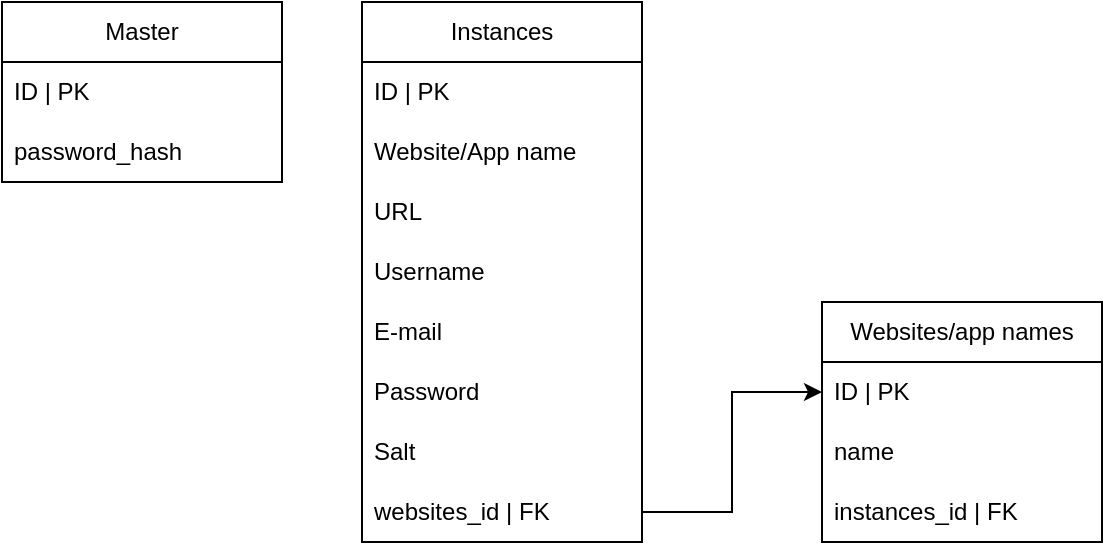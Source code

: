 <mxfile version="24.7.17">
  <diagram id="C5RBs43oDa-KdzZeNtuy" name="Page-1">
    <mxGraphModel dx="1290" dy="1804" grid="1" gridSize="10" guides="1" tooltips="1" connect="1" arrows="1" fold="1" page="1" pageScale="1" pageWidth="827" pageHeight="1169" math="0" shadow="0">
      <root>
        <mxCell id="WIyWlLk6GJQsqaUBKTNV-0" />
        <mxCell id="WIyWlLk6GJQsqaUBKTNV-1" parent="WIyWlLk6GJQsqaUBKTNV-0" />
        <mxCell id="4jaw5dQhnTIvLT8_RfIg-0" value="Websites/app names" style="swimlane;fontStyle=0;childLayout=stackLayout;horizontal=1;startSize=30;horizontalStack=0;resizeParent=1;resizeParentMax=0;resizeLast=0;collapsible=1;marginBottom=0;whiteSpace=wrap;html=1;" parent="WIyWlLk6GJQsqaUBKTNV-1" vertex="1">
          <mxGeometry x="550" y="90" width="140" height="120" as="geometry" />
        </mxCell>
        <mxCell id="4jaw5dQhnTIvLT8_RfIg-1" value="ID | PK" style="text;strokeColor=none;fillColor=none;align=left;verticalAlign=middle;spacingLeft=4;spacingRight=4;overflow=hidden;points=[[0,0.5],[1,0.5]];portConstraint=eastwest;rotatable=0;whiteSpace=wrap;html=1;" parent="4jaw5dQhnTIvLT8_RfIg-0" vertex="1">
          <mxGeometry y="30" width="140" height="30" as="geometry" />
        </mxCell>
        <mxCell id="4jaw5dQhnTIvLT8_RfIg-2" value="name" style="text;strokeColor=none;fillColor=none;align=left;verticalAlign=middle;spacingLeft=4;spacingRight=4;overflow=hidden;points=[[0,0.5],[1,0.5]];portConstraint=eastwest;rotatable=0;whiteSpace=wrap;html=1;" parent="4jaw5dQhnTIvLT8_RfIg-0" vertex="1">
          <mxGeometry y="60" width="140" height="30" as="geometry" />
        </mxCell>
        <mxCell id="4jaw5dQhnTIvLT8_RfIg-3" value="instances_id | FK" style="text;strokeColor=none;fillColor=none;align=left;verticalAlign=middle;spacingLeft=4;spacingRight=4;overflow=hidden;points=[[0,0.5],[1,0.5]];portConstraint=eastwest;rotatable=0;whiteSpace=wrap;html=1;" parent="4jaw5dQhnTIvLT8_RfIg-0" vertex="1">
          <mxGeometry y="90" width="140" height="30" as="geometry" />
        </mxCell>
        <mxCell id="4jaw5dQhnTIvLT8_RfIg-4" value="Instances" style="swimlane;fontStyle=0;childLayout=stackLayout;horizontal=1;startSize=30;horizontalStack=0;resizeParent=1;resizeParentMax=0;resizeLast=0;collapsible=1;marginBottom=0;whiteSpace=wrap;html=1;" parent="WIyWlLk6GJQsqaUBKTNV-1" vertex="1">
          <mxGeometry x="320" y="-60" width="140" height="270" as="geometry">
            <mxRectangle x="320" y="160" width="90" height="30" as="alternateBounds" />
          </mxGeometry>
        </mxCell>
        <mxCell id="4jaw5dQhnTIvLT8_RfIg-5" value="ID | PK" style="text;strokeColor=none;fillColor=none;align=left;verticalAlign=middle;spacingLeft=4;spacingRight=4;overflow=hidden;points=[[0,0.5],[1,0.5]];portConstraint=eastwest;rotatable=0;whiteSpace=wrap;html=1;" parent="4jaw5dQhnTIvLT8_RfIg-4" vertex="1">
          <mxGeometry y="30" width="140" height="30" as="geometry" />
        </mxCell>
        <mxCell id="4jaw5dQhnTIvLT8_RfIg-6" value="Website/App name" style="text;strokeColor=none;fillColor=none;align=left;verticalAlign=middle;spacingLeft=4;spacingRight=4;overflow=hidden;points=[[0,0.5],[1,0.5]];portConstraint=eastwest;rotatable=0;whiteSpace=wrap;html=1;" parent="4jaw5dQhnTIvLT8_RfIg-4" vertex="1">
          <mxGeometry y="60" width="140" height="30" as="geometry" />
        </mxCell>
        <mxCell id="4jaw5dQhnTIvLT8_RfIg-7" value="URL" style="text;strokeColor=none;fillColor=none;align=left;verticalAlign=middle;spacingLeft=4;spacingRight=4;overflow=hidden;points=[[0,0.5],[1,0.5]];portConstraint=eastwest;rotatable=0;whiteSpace=wrap;html=1;" parent="4jaw5dQhnTIvLT8_RfIg-4" vertex="1">
          <mxGeometry y="90" width="140" height="30" as="geometry" />
        </mxCell>
        <mxCell id="4jaw5dQhnTIvLT8_RfIg-10" value="Username" style="text;strokeColor=none;fillColor=none;align=left;verticalAlign=middle;spacingLeft=4;spacingRight=4;overflow=hidden;points=[[0,0.5],[1,0.5]];portConstraint=eastwest;rotatable=0;whiteSpace=wrap;html=1;" parent="4jaw5dQhnTIvLT8_RfIg-4" vertex="1">
          <mxGeometry y="120" width="140" height="30" as="geometry" />
        </mxCell>
        <mxCell id="4jaw5dQhnTIvLT8_RfIg-9" value="E&lt;span style=&quot;color: rgba(0, 0, 0, 0); font-family: monospace; font-size: 0px; text-wrap: nowrap;&quot;&gt;%3CmxGraphModel%3E%3Croot%3E%3CmxCell%20id%3D%220%22%2F%3E%3CmxCell%20id%3D%221%22%20parent%3D%220%22%2F%3E%3CmxCell%20id%3D%222%22%20value%3D%22Website%2FApp%20name%22%20style%3D%22text%3BstrokeColor%3Dnone%3BfillColor%3Dnone%3Balign%3Dleft%3BverticalAlign%3Dmiddle%3BspacingLeft%3D4%3BspacingRight%3D4%3Boverflow%3Dhidden%3Bpoints%3D%5B%5B0%2C0.5%5D%2C%5B1%2C0.5%5D%5D%3BportConstraint%3Deastwest%3Brotatable%3D0%3BwhiteSpace%3Dwrap%3Bhtml%3D1%3B%22%20vertex%3D%221%22%20parent%3D%221%22%3E%3CmxGeometry%20x%3D%22320%22%20y%3D%22220%22%20width%3D%22140%22%20height%3D%2230%22%20as%3D%22geometry%22%2F%3E%3C%2FmxCell%3E%3CmxCell%20id%3D%223%22%20value%3D%22URL%22%20style%3D%22text%3BstrokeColor%3Dnone%3BfillColor%3Dnone%3Balign%3Dleft%3BverticalAlign%3Dmiddle%3BspacingLeft%3D4%3BspacingRight%3D4%3Boverflow%3Dhidden%3Bpoints%3D%5B%5B0%2C0.5%5D%2C%5B1%2C0.5%5D%5D%3BportConstraint%3Deastwest%3Brotatable%3D0%3BwhiteSpace%3Dwrap%3Bhtml%3D1%3B%22%20vertex%3D%221%22%20parent%3D%221%22%3E%3CmxGeometry%20x%3D%22320%22%20y%3D%22250%22%20width%3D%22140%22%20height%3D%2230%22%20as%3D%22geometry%22%2F%3E%3C%2FmxCell%3E%3C%2Froot%3E%3C%2FmxGraphModel%3E&lt;/span&gt;-mail" style="text;strokeColor=none;fillColor=none;align=left;verticalAlign=middle;spacingLeft=4;spacingRight=4;overflow=hidden;points=[[0,0.5],[1,0.5]];portConstraint=eastwest;rotatable=0;whiteSpace=wrap;html=1;" parent="4jaw5dQhnTIvLT8_RfIg-4" vertex="1">
          <mxGeometry y="150" width="140" height="30" as="geometry" />
        </mxCell>
        <mxCell id="4jaw5dQhnTIvLT8_RfIg-11" value="Password" style="text;strokeColor=none;fillColor=none;align=left;verticalAlign=middle;spacingLeft=4;spacingRight=4;overflow=hidden;points=[[0,0.5],[1,0.5]];portConstraint=eastwest;rotatable=0;whiteSpace=wrap;html=1;" parent="4jaw5dQhnTIvLT8_RfIg-4" vertex="1">
          <mxGeometry y="180" width="140" height="30" as="geometry" />
        </mxCell>
        <mxCell id="4jaw5dQhnTIvLT8_RfIg-12" value="Salt" style="text;strokeColor=none;fillColor=none;align=left;verticalAlign=middle;spacingLeft=4;spacingRight=4;overflow=hidden;points=[[0,0.5],[1,0.5]];portConstraint=eastwest;rotatable=0;whiteSpace=wrap;html=1;" parent="4jaw5dQhnTIvLT8_RfIg-4" vertex="1">
          <mxGeometry y="210" width="140" height="30" as="geometry" />
        </mxCell>
        <mxCell id="dp0A8OVnB6tt1rujEDzY-0" value="websites_id | FK" style="text;strokeColor=none;fillColor=none;align=left;verticalAlign=middle;spacingLeft=4;spacingRight=4;overflow=hidden;points=[[0,0.5],[1,0.5]];portConstraint=eastwest;rotatable=0;whiteSpace=wrap;html=1;" parent="4jaw5dQhnTIvLT8_RfIg-4" vertex="1">
          <mxGeometry y="240" width="140" height="30" as="geometry" />
        </mxCell>
        <mxCell id="dp0A8OVnB6tt1rujEDzY-3" style="edgeStyle=orthogonalEdgeStyle;rounded=0;orthogonalLoop=1;jettySize=auto;html=1;exitX=1;exitY=0.5;exitDx=0;exitDy=0;entryX=0;entryY=0.5;entryDx=0;entryDy=0;" parent="WIyWlLk6GJQsqaUBKTNV-1" source="dp0A8OVnB6tt1rujEDzY-0" target="4jaw5dQhnTIvLT8_RfIg-1" edge="1">
          <mxGeometry relative="1" as="geometry" />
        </mxCell>
        <mxCell id="bdpXRXhzAoQw49JWm-CV-0" value="Master" style="swimlane;fontStyle=0;childLayout=stackLayout;horizontal=1;startSize=30;horizontalStack=0;resizeParent=1;resizeParentMax=0;resizeLast=0;collapsible=1;marginBottom=0;whiteSpace=wrap;html=1;" vertex="1" parent="WIyWlLk6GJQsqaUBKTNV-1">
          <mxGeometry x="140" y="-60" width="140" height="90" as="geometry" />
        </mxCell>
        <mxCell id="bdpXRXhzAoQw49JWm-CV-1" value="ID | PK" style="text;strokeColor=none;fillColor=none;align=left;verticalAlign=middle;spacingLeft=4;spacingRight=4;overflow=hidden;points=[[0,0.5],[1,0.5]];portConstraint=eastwest;rotatable=0;whiteSpace=wrap;html=1;" vertex="1" parent="bdpXRXhzAoQw49JWm-CV-0">
          <mxGeometry y="30" width="140" height="30" as="geometry" />
        </mxCell>
        <mxCell id="bdpXRXhzAoQw49JWm-CV-2" value="password_hash" style="text;strokeColor=none;fillColor=none;align=left;verticalAlign=middle;spacingLeft=4;spacingRight=4;overflow=hidden;points=[[0,0.5],[1,0.5]];portConstraint=eastwest;rotatable=0;whiteSpace=wrap;html=1;" vertex="1" parent="bdpXRXhzAoQw49JWm-CV-0">
          <mxGeometry y="60" width="140" height="30" as="geometry" />
        </mxCell>
      </root>
    </mxGraphModel>
  </diagram>
</mxfile>
